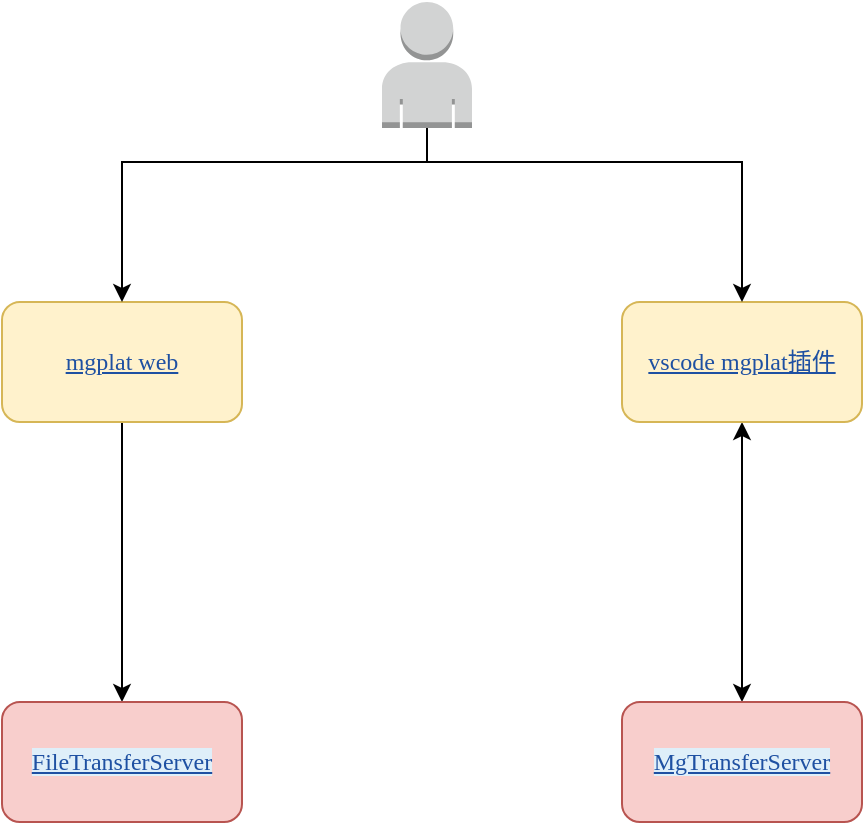 <mxfile version="15.0.2" type="github">
  <diagram id="CX8xROLG4qJBpS7ueyeK" name="第 1 页">
    <mxGraphModel dx="2062" dy="1098" grid="1" gridSize="10" guides="1" tooltips="1" connect="1" arrows="1" fold="1" page="1" pageScale="1" pageWidth="827" pageHeight="1169" math="0" shadow="0">
      <root>
        <mxCell id="0" />
        <mxCell id="1" parent="0" />
        <mxCell id="EuJE46RZJOW4vk_XAPND-9" style="edgeStyle=orthogonalEdgeStyle;rounded=0;orthogonalLoop=1;jettySize=auto;html=1;startArrow=none;startFill=0;" edge="1" parent="1" source="2" target="5">
          <mxGeometry relative="1" as="geometry" />
        </mxCell>
        <mxCell id="2" value="&lt;a style=&quot;color: rgb(30 , 80 , 162) ; font-family: &amp;#34;tahoma&amp;#34; , &amp;#34;simsun&amp;#34; ; text-align: left&quot;&gt;mgplat web&lt;br&gt;&lt;/a&gt;" style="whiteSpace=wrap;html=1;fillColor=#fff2cc;strokeColor=#d6b656;rounded=1;" parent="1" vertex="1">
          <mxGeometry x="160" y="220" width="120" height="60" as="geometry" />
        </mxCell>
        <mxCell id="EuJE46RZJOW4vk_XAPND-6" style="edgeStyle=orthogonalEdgeStyle;rounded=0;orthogonalLoop=1;jettySize=auto;html=1;exitX=0.5;exitY=1;exitDx=0;exitDy=0;entryX=0.5;entryY=0;entryDx=0;entryDy=0;startArrow=classic;startFill=1;" edge="1" parent="1" source="3" target="4">
          <mxGeometry relative="1" as="geometry" />
        </mxCell>
        <mxCell id="3" value="&lt;a style=&quot;color: rgb(30 , 80 , 162) ; font-family: &amp;#34;tahoma&amp;#34; , &amp;#34;simsun&amp;#34; ; text-align: left&quot;&gt;vscode mgplat插件&lt;br&gt;&lt;/a&gt;" style="whiteSpace=wrap;html=1;fillColor=#fff2cc;strokeColor=#d6b656;rounded=1;" parent="1" vertex="1">
          <mxGeometry x="470" y="220" width="120" height="60" as="geometry" />
        </mxCell>
        <mxCell id="4" value="&lt;a style=&quot;color: rgb(30 , 80 , 162) ; font-family: &amp;#34;tahoma&amp;#34; , &amp;#34;simsun&amp;#34; ; text-align: left&quot;&gt;&lt;a style=&quot;color: rgb(30 , 80 , 162) ; font-family: &amp;#34;tahoma&amp;#34; , &amp;#34;simsun&amp;#34; ; background-color: rgb(223 , 239 , 249) ; cursor: pointer&quot;&gt;MgTransferServer&lt;/a&gt;&lt;br&gt;&lt;/a&gt;" style="whiteSpace=wrap;html=1;fillColor=#f8cecc;strokeColor=#b85450;rounded=1;" parent="1" vertex="1">
          <mxGeometry x="470" y="420" width="120" height="60" as="geometry" />
        </mxCell>
        <mxCell id="5" value="&lt;a style=&quot;color: rgb(30 , 80 , 162) ; font-family: &amp;#34;tahoma&amp;#34; , &amp;#34;simsun&amp;#34; ; text-align: left&quot;&gt;&lt;a style=&quot;color: rgb(30 , 80 , 162) ; font-family: &amp;#34;tahoma&amp;#34; , &amp;#34;simsun&amp;#34; ; background-color: rgb(223 , 239 , 249) ; cursor: pointer&quot;&gt;FileTransferServer&lt;/a&gt;&lt;br&gt;&lt;/a&gt;" style="whiteSpace=wrap;html=1;fillColor=#f8cecc;strokeColor=#b85450;rounded=1;" parent="1" vertex="1">
          <mxGeometry x="160" y="420" width="120" height="60" as="geometry" />
        </mxCell>
        <mxCell id="EuJE46RZJOW4vk_XAPND-7" style="edgeStyle=orthogonalEdgeStyle;rounded=0;orthogonalLoop=1;jettySize=auto;html=1;entryX=0.5;entryY=0;entryDx=0;entryDy=0;startArrow=none;startFill=0;" edge="1" parent="1" source="6" target="2">
          <mxGeometry relative="1" as="geometry">
            <Array as="points">
              <mxPoint x="373" y="150" />
              <mxPoint x="220" y="150" />
            </Array>
          </mxGeometry>
        </mxCell>
        <mxCell id="EuJE46RZJOW4vk_XAPND-8" style="edgeStyle=orthogonalEdgeStyle;rounded=0;orthogonalLoop=1;jettySize=auto;html=1;entryX=0.5;entryY=0;entryDx=0;entryDy=0;startArrow=none;startFill=0;" edge="1" parent="1" source="6" target="3">
          <mxGeometry relative="1" as="geometry">
            <Array as="points">
              <mxPoint x="373" y="150" />
              <mxPoint x="530" y="150" />
            </Array>
          </mxGeometry>
        </mxCell>
        <mxCell id="6" value="" style="outlineConnect=0;dashed=0;verticalLabelPosition=bottom;verticalAlign=top;align=center;html=1;shape=mxgraph.aws3.user;fillColor=#D2D3D3;gradientColor=none;rounded=1;" parent="1" vertex="1">
          <mxGeometry x="350" y="70" width="45" height="63" as="geometry" />
        </mxCell>
      </root>
    </mxGraphModel>
  </diagram>
</mxfile>
